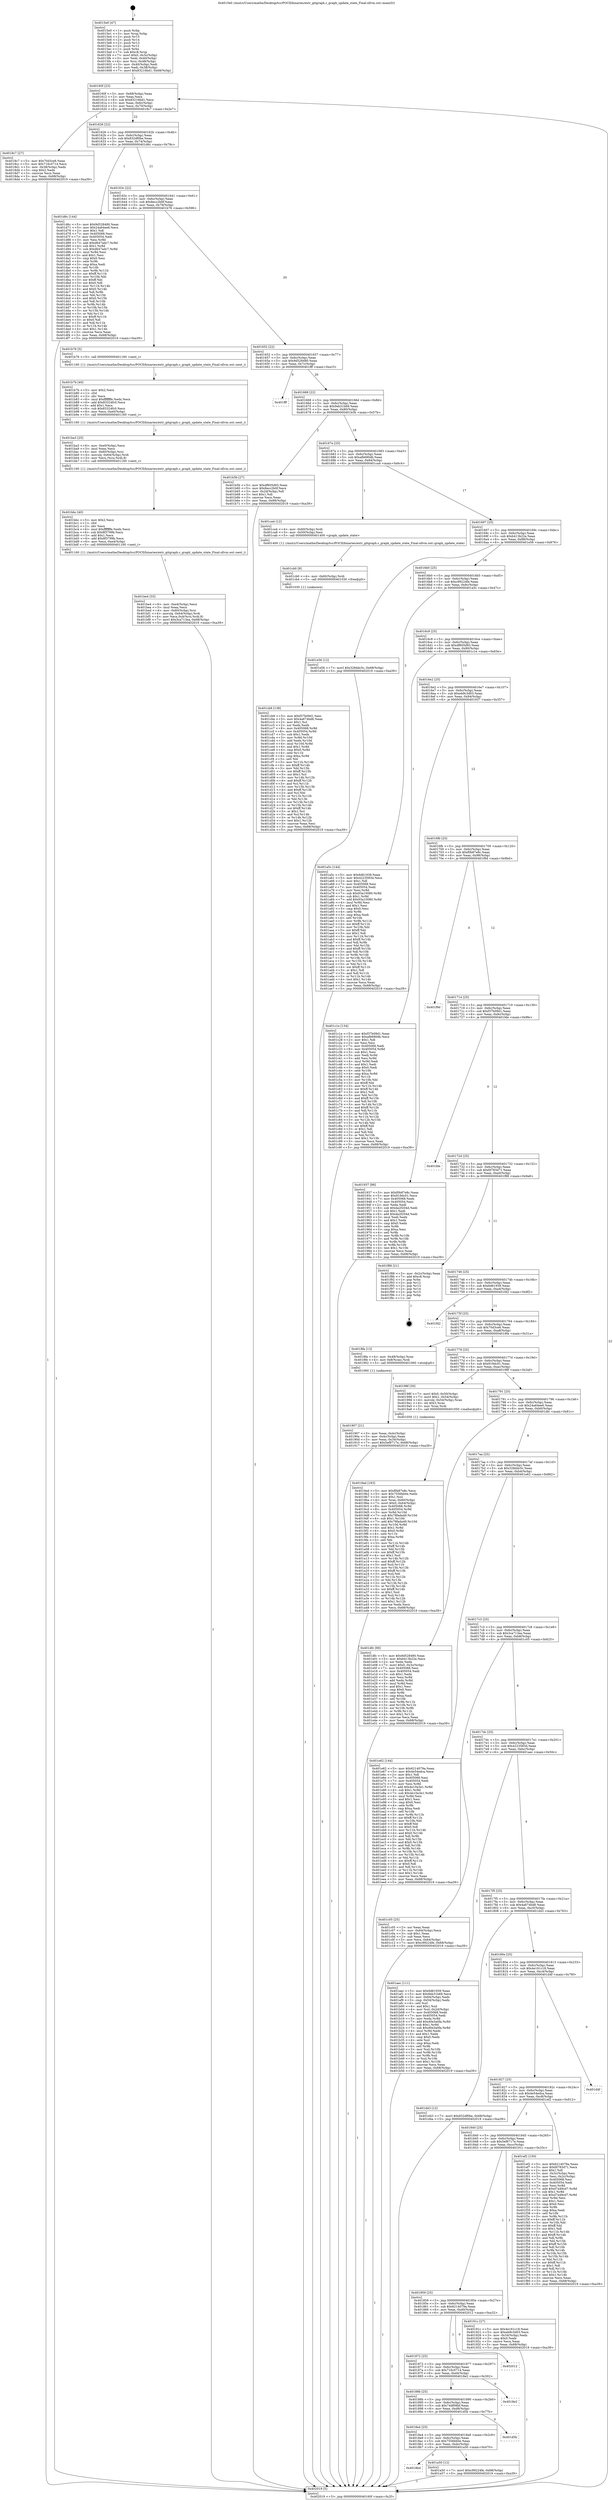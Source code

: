 digraph "0x4015e0" {
  label = "0x4015e0 (/mnt/c/Users/mathe/Desktop/tcc/POCII/binaries/extr_gitgraph.c_graph_update_state_Final-ollvm.out::main(0))"
  labelloc = "t"
  node[shape=record]

  Entry [label="",width=0.3,height=0.3,shape=circle,fillcolor=black,style=filled]
  "0x40160f" [label="{
     0x40160f [23]\l
     | [instrs]\l
     &nbsp;&nbsp;0x40160f \<+3\>: mov -0x68(%rbp),%eax\l
     &nbsp;&nbsp;0x401612 \<+2\>: mov %eax,%ecx\l
     &nbsp;&nbsp;0x401614 \<+6\>: sub $0x83216bd1,%ecx\l
     &nbsp;&nbsp;0x40161a \<+3\>: mov %eax,-0x6c(%rbp)\l
     &nbsp;&nbsp;0x40161d \<+3\>: mov %ecx,-0x70(%rbp)\l
     &nbsp;&nbsp;0x401620 \<+6\>: je 00000000004018c7 \<main+0x2e7\>\l
  }"]
  "0x4018c7" [label="{
     0x4018c7 [27]\l
     | [instrs]\l
     &nbsp;&nbsp;0x4018c7 \<+5\>: mov $0x70d3ce6,%eax\l
     &nbsp;&nbsp;0x4018cc \<+5\>: mov $0x716c0714,%ecx\l
     &nbsp;&nbsp;0x4018d1 \<+3\>: mov -0x38(%rbp),%edx\l
     &nbsp;&nbsp;0x4018d4 \<+3\>: cmp $0x2,%edx\l
     &nbsp;&nbsp;0x4018d7 \<+3\>: cmovne %ecx,%eax\l
     &nbsp;&nbsp;0x4018da \<+3\>: mov %eax,-0x68(%rbp)\l
     &nbsp;&nbsp;0x4018dd \<+5\>: jmp 0000000000402019 \<main+0xa39\>\l
  }"]
  "0x401626" [label="{
     0x401626 [22]\l
     | [instrs]\l
     &nbsp;&nbsp;0x401626 \<+5\>: jmp 000000000040162b \<main+0x4b\>\l
     &nbsp;&nbsp;0x40162b \<+3\>: mov -0x6c(%rbp),%eax\l
     &nbsp;&nbsp;0x40162e \<+5\>: sub $0x832df0be,%eax\l
     &nbsp;&nbsp;0x401633 \<+3\>: mov %eax,-0x74(%rbp)\l
     &nbsp;&nbsp;0x401636 \<+6\>: je 0000000000401d6c \<main+0x78c\>\l
  }"]
  "0x402019" [label="{
     0x402019 [5]\l
     | [instrs]\l
     &nbsp;&nbsp;0x402019 \<+5\>: jmp 000000000040160f \<main+0x2f\>\l
  }"]
  "0x4015e0" [label="{
     0x4015e0 [47]\l
     | [instrs]\l
     &nbsp;&nbsp;0x4015e0 \<+1\>: push %rbp\l
     &nbsp;&nbsp;0x4015e1 \<+3\>: mov %rsp,%rbp\l
     &nbsp;&nbsp;0x4015e4 \<+2\>: push %r15\l
     &nbsp;&nbsp;0x4015e6 \<+2\>: push %r14\l
     &nbsp;&nbsp;0x4015e8 \<+2\>: push %r13\l
     &nbsp;&nbsp;0x4015ea \<+2\>: push %r12\l
     &nbsp;&nbsp;0x4015ec \<+1\>: push %rbx\l
     &nbsp;&nbsp;0x4015ed \<+7\>: sub $0xc8,%rsp\l
     &nbsp;&nbsp;0x4015f4 \<+7\>: movl $0x0,-0x3c(%rbp)\l
     &nbsp;&nbsp;0x4015fb \<+3\>: mov %edi,-0x40(%rbp)\l
     &nbsp;&nbsp;0x4015fe \<+4\>: mov %rsi,-0x48(%rbp)\l
     &nbsp;&nbsp;0x401602 \<+3\>: mov -0x40(%rbp),%edi\l
     &nbsp;&nbsp;0x401605 \<+3\>: mov %edi,-0x38(%rbp)\l
     &nbsp;&nbsp;0x401608 \<+7\>: movl $0x83216bd1,-0x68(%rbp)\l
  }"]
  Exit [label="",width=0.3,height=0.3,shape=circle,fillcolor=black,style=filled,peripheries=2]
  "0x401d6c" [label="{
     0x401d6c [144]\l
     | [instrs]\l
     &nbsp;&nbsp;0x401d6c \<+5\>: mov $0x9d528480,%eax\l
     &nbsp;&nbsp;0x401d71 \<+5\>: mov $0x24a64ee6,%ecx\l
     &nbsp;&nbsp;0x401d76 \<+2\>: mov $0x1,%dl\l
     &nbsp;&nbsp;0x401d78 \<+7\>: mov 0x405068,%esi\l
     &nbsp;&nbsp;0x401d7f \<+7\>: mov 0x405054,%edi\l
     &nbsp;&nbsp;0x401d86 \<+3\>: mov %esi,%r8d\l
     &nbsp;&nbsp;0x401d89 \<+7\>: add $0xd647adc7,%r8d\l
     &nbsp;&nbsp;0x401d90 \<+4\>: sub $0x1,%r8d\l
     &nbsp;&nbsp;0x401d94 \<+7\>: sub $0xd647adc7,%r8d\l
     &nbsp;&nbsp;0x401d9b \<+4\>: imul %r8d,%esi\l
     &nbsp;&nbsp;0x401d9f \<+3\>: and $0x1,%esi\l
     &nbsp;&nbsp;0x401da2 \<+3\>: cmp $0x0,%esi\l
     &nbsp;&nbsp;0x401da5 \<+4\>: sete %r9b\l
     &nbsp;&nbsp;0x401da9 \<+3\>: cmp $0xa,%edi\l
     &nbsp;&nbsp;0x401dac \<+4\>: setl %r10b\l
     &nbsp;&nbsp;0x401db0 \<+3\>: mov %r9b,%r11b\l
     &nbsp;&nbsp;0x401db3 \<+4\>: xor $0xff,%r11b\l
     &nbsp;&nbsp;0x401db7 \<+3\>: mov %r10b,%bl\l
     &nbsp;&nbsp;0x401dba \<+3\>: xor $0xff,%bl\l
     &nbsp;&nbsp;0x401dbd \<+3\>: xor $0x0,%dl\l
     &nbsp;&nbsp;0x401dc0 \<+3\>: mov %r11b,%r14b\l
     &nbsp;&nbsp;0x401dc3 \<+4\>: and $0x0,%r14b\l
     &nbsp;&nbsp;0x401dc7 \<+3\>: and %dl,%r9b\l
     &nbsp;&nbsp;0x401dca \<+3\>: mov %bl,%r15b\l
     &nbsp;&nbsp;0x401dcd \<+4\>: and $0x0,%r15b\l
     &nbsp;&nbsp;0x401dd1 \<+3\>: and %dl,%r10b\l
     &nbsp;&nbsp;0x401dd4 \<+3\>: or %r9b,%r14b\l
     &nbsp;&nbsp;0x401dd7 \<+3\>: or %r10b,%r15b\l
     &nbsp;&nbsp;0x401dda \<+3\>: xor %r15b,%r14b\l
     &nbsp;&nbsp;0x401ddd \<+3\>: or %bl,%r11b\l
     &nbsp;&nbsp;0x401de0 \<+4\>: xor $0xff,%r11b\l
     &nbsp;&nbsp;0x401de4 \<+3\>: or $0x0,%dl\l
     &nbsp;&nbsp;0x401de7 \<+3\>: and %dl,%r11b\l
     &nbsp;&nbsp;0x401dea \<+3\>: or %r11b,%r14b\l
     &nbsp;&nbsp;0x401ded \<+4\>: test $0x1,%r14b\l
     &nbsp;&nbsp;0x401df1 \<+3\>: cmovne %ecx,%eax\l
     &nbsp;&nbsp;0x401df4 \<+3\>: mov %eax,-0x68(%rbp)\l
     &nbsp;&nbsp;0x401df7 \<+5\>: jmp 0000000000402019 \<main+0xa39\>\l
  }"]
  "0x40163c" [label="{
     0x40163c [22]\l
     | [instrs]\l
     &nbsp;&nbsp;0x40163c \<+5\>: jmp 0000000000401641 \<main+0x61\>\l
     &nbsp;&nbsp;0x401641 \<+3\>: mov -0x6c(%rbp),%eax\l
     &nbsp;&nbsp;0x401644 \<+5\>: sub $0x8ecc2b0f,%eax\l
     &nbsp;&nbsp;0x401649 \<+3\>: mov %eax,-0x78(%rbp)\l
     &nbsp;&nbsp;0x40164c \<+6\>: je 0000000000401b76 \<main+0x596\>\l
  }"]
  "0x401cb9" [label="{
     0x401cb9 [138]\l
     | [instrs]\l
     &nbsp;&nbsp;0x401cb9 \<+5\>: mov $0xf37b09d1,%esi\l
     &nbsp;&nbsp;0x401cbe \<+5\>: mov $0x4a674bd6,%eax\l
     &nbsp;&nbsp;0x401cc3 \<+2\>: mov $0x1,%cl\l
     &nbsp;&nbsp;0x401cc5 \<+2\>: xor %edx,%edx\l
     &nbsp;&nbsp;0x401cc7 \<+8\>: mov 0x405068,%r8d\l
     &nbsp;&nbsp;0x401ccf \<+8\>: mov 0x405054,%r9d\l
     &nbsp;&nbsp;0x401cd7 \<+3\>: sub $0x1,%edx\l
     &nbsp;&nbsp;0x401cda \<+3\>: mov %r8d,%r10d\l
     &nbsp;&nbsp;0x401cdd \<+3\>: add %edx,%r10d\l
     &nbsp;&nbsp;0x401ce0 \<+4\>: imul %r10d,%r8d\l
     &nbsp;&nbsp;0x401ce4 \<+4\>: and $0x1,%r8d\l
     &nbsp;&nbsp;0x401ce8 \<+4\>: cmp $0x0,%r8d\l
     &nbsp;&nbsp;0x401cec \<+4\>: sete %r11b\l
     &nbsp;&nbsp;0x401cf0 \<+4\>: cmp $0xa,%r9d\l
     &nbsp;&nbsp;0x401cf4 \<+3\>: setl %bl\l
     &nbsp;&nbsp;0x401cf7 \<+3\>: mov %r11b,%r14b\l
     &nbsp;&nbsp;0x401cfa \<+4\>: xor $0xff,%r14b\l
     &nbsp;&nbsp;0x401cfe \<+3\>: mov %bl,%r15b\l
     &nbsp;&nbsp;0x401d01 \<+4\>: xor $0xff,%r15b\l
     &nbsp;&nbsp;0x401d05 \<+3\>: xor $0x1,%cl\l
     &nbsp;&nbsp;0x401d08 \<+3\>: mov %r14b,%r12b\l
     &nbsp;&nbsp;0x401d0b \<+4\>: and $0xff,%r12b\l
     &nbsp;&nbsp;0x401d0f \<+3\>: and %cl,%r11b\l
     &nbsp;&nbsp;0x401d12 \<+3\>: mov %r15b,%r13b\l
     &nbsp;&nbsp;0x401d15 \<+4\>: and $0xff,%r13b\l
     &nbsp;&nbsp;0x401d19 \<+2\>: and %cl,%bl\l
     &nbsp;&nbsp;0x401d1b \<+3\>: or %r11b,%r12b\l
     &nbsp;&nbsp;0x401d1e \<+3\>: or %bl,%r13b\l
     &nbsp;&nbsp;0x401d21 \<+3\>: xor %r13b,%r12b\l
     &nbsp;&nbsp;0x401d24 \<+3\>: or %r15b,%r14b\l
     &nbsp;&nbsp;0x401d27 \<+4\>: xor $0xff,%r14b\l
     &nbsp;&nbsp;0x401d2b \<+3\>: or $0x1,%cl\l
     &nbsp;&nbsp;0x401d2e \<+3\>: and %cl,%r14b\l
     &nbsp;&nbsp;0x401d31 \<+3\>: or %r14b,%r12b\l
     &nbsp;&nbsp;0x401d34 \<+4\>: test $0x1,%r12b\l
     &nbsp;&nbsp;0x401d38 \<+3\>: cmovne %eax,%esi\l
     &nbsp;&nbsp;0x401d3b \<+3\>: mov %esi,-0x68(%rbp)\l
     &nbsp;&nbsp;0x401d3e \<+5\>: jmp 0000000000402019 \<main+0xa39\>\l
  }"]
  "0x401b76" [label="{
     0x401b76 [5]\l
     | [instrs]\l
     &nbsp;&nbsp;0x401b76 \<+5\>: call 0000000000401160 \<next_i\>\l
     | [calls]\l
     &nbsp;&nbsp;0x401160 \{1\} (/mnt/c/Users/mathe/Desktop/tcc/POCII/binaries/extr_gitgraph.c_graph_update_state_Final-ollvm.out::next_i)\l
  }"]
  "0x401652" [label="{
     0x401652 [22]\l
     | [instrs]\l
     &nbsp;&nbsp;0x401652 \<+5\>: jmp 0000000000401657 \<main+0x77\>\l
     &nbsp;&nbsp;0x401657 \<+3\>: mov -0x6c(%rbp),%eax\l
     &nbsp;&nbsp;0x40165a \<+5\>: sub $0x9d528480,%eax\l
     &nbsp;&nbsp;0x40165f \<+3\>: mov %eax,-0x7c(%rbp)\l
     &nbsp;&nbsp;0x401662 \<+6\>: je 0000000000401fff \<main+0xa1f\>\l
  }"]
  "0x401cb0" [label="{
     0x401cb0 [9]\l
     | [instrs]\l
     &nbsp;&nbsp;0x401cb0 \<+4\>: mov -0x60(%rbp),%rdi\l
     &nbsp;&nbsp;0x401cb4 \<+5\>: call 0000000000401030 \<free@plt\>\l
     | [calls]\l
     &nbsp;&nbsp;0x401030 \{1\} (unknown)\l
  }"]
  "0x401fff" [label="{
     0x401fff\l
  }", style=dashed]
  "0x401668" [label="{
     0x401668 [22]\l
     | [instrs]\l
     &nbsp;&nbsp;0x401668 \<+5\>: jmp 000000000040166d \<main+0x8d\>\l
     &nbsp;&nbsp;0x40166d \<+3\>: mov -0x6c(%rbp),%eax\l
     &nbsp;&nbsp;0x401670 \<+5\>: sub $0x9eb31b69,%eax\l
     &nbsp;&nbsp;0x401675 \<+3\>: mov %eax,-0x80(%rbp)\l
     &nbsp;&nbsp;0x401678 \<+6\>: je 0000000000401b5b \<main+0x57b\>\l
  }"]
  "0x401be4" [label="{
     0x401be4 [33]\l
     | [instrs]\l
     &nbsp;&nbsp;0x401be4 \<+6\>: mov -0xe4(%rbp),%ecx\l
     &nbsp;&nbsp;0x401bea \<+3\>: imul %eax,%ecx\l
     &nbsp;&nbsp;0x401bed \<+4\>: mov -0x60(%rbp),%rsi\l
     &nbsp;&nbsp;0x401bf1 \<+4\>: movslq -0x64(%rbp),%rdi\l
     &nbsp;&nbsp;0x401bf5 \<+4\>: mov %ecx,0x4(%rsi,%rdi,8)\l
     &nbsp;&nbsp;0x401bf9 \<+7\>: movl $0x3ca713ea,-0x68(%rbp)\l
     &nbsp;&nbsp;0x401c00 \<+5\>: jmp 0000000000402019 \<main+0xa39\>\l
  }"]
  "0x401b5b" [label="{
     0x401b5b [27]\l
     | [instrs]\l
     &nbsp;&nbsp;0x401b5b \<+5\>: mov $0xdf605d93,%eax\l
     &nbsp;&nbsp;0x401b60 \<+5\>: mov $0x8ecc2b0f,%ecx\l
     &nbsp;&nbsp;0x401b65 \<+3\>: mov -0x2d(%rbp),%dl\l
     &nbsp;&nbsp;0x401b68 \<+3\>: test $0x1,%dl\l
     &nbsp;&nbsp;0x401b6b \<+3\>: cmovne %ecx,%eax\l
     &nbsp;&nbsp;0x401b6e \<+3\>: mov %eax,-0x68(%rbp)\l
     &nbsp;&nbsp;0x401b71 \<+5\>: jmp 0000000000402019 \<main+0xa39\>\l
  }"]
  "0x40167e" [label="{
     0x40167e [25]\l
     | [instrs]\l
     &nbsp;&nbsp;0x40167e \<+5\>: jmp 0000000000401683 \<main+0xa3\>\l
     &nbsp;&nbsp;0x401683 \<+3\>: mov -0x6c(%rbp),%eax\l
     &nbsp;&nbsp;0x401686 \<+5\>: sub $0xafb690db,%eax\l
     &nbsp;&nbsp;0x40168b \<+6\>: mov %eax,-0x84(%rbp)\l
     &nbsp;&nbsp;0x401691 \<+6\>: je 0000000000401ca4 \<main+0x6c4\>\l
  }"]
  "0x401bbc" [label="{
     0x401bbc [40]\l
     | [instrs]\l
     &nbsp;&nbsp;0x401bbc \<+5\>: mov $0x2,%ecx\l
     &nbsp;&nbsp;0x401bc1 \<+1\>: cltd\l
     &nbsp;&nbsp;0x401bc2 \<+2\>: idiv %ecx\l
     &nbsp;&nbsp;0x401bc4 \<+6\>: imul $0xfffffffe,%edx,%ecx\l
     &nbsp;&nbsp;0x401bca \<+6\>: sub $0x8f3799b,%ecx\l
     &nbsp;&nbsp;0x401bd0 \<+3\>: add $0x1,%ecx\l
     &nbsp;&nbsp;0x401bd3 \<+6\>: add $0x8f3799b,%ecx\l
     &nbsp;&nbsp;0x401bd9 \<+6\>: mov %ecx,-0xe4(%rbp)\l
     &nbsp;&nbsp;0x401bdf \<+5\>: call 0000000000401160 \<next_i\>\l
     | [calls]\l
     &nbsp;&nbsp;0x401160 \{1\} (/mnt/c/Users/mathe/Desktop/tcc/POCII/binaries/extr_gitgraph.c_graph_update_state_Final-ollvm.out::next_i)\l
  }"]
  "0x401ca4" [label="{
     0x401ca4 [12]\l
     | [instrs]\l
     &nbsp;&nbsp;0x401ca4 \<+4\>: mov -0x60(%rbp),%rdi\l
     &nbsp;&nbsp;0x401ca8 \<+3\>: mov -0x50(%rbp),%esi\l
     &nbsp;&nbsp;0x401cab \<+5\>: call 0000000000401400 \<graph_update_state\>\l
     | [calls]\l
     &nbsp;&nbsp;0x401400 \{1\} (/mnt/c/Users/mathe/Desktop/tcc/POCII/binaries/extr_gitgraph.c_graph_update_state_Final-ollvm.out::graph_update_state)\l
  }"]
  "0x401697" [label="{
     0x401697 [25]\l
     | [instrs]\l
     &nbsp;&nbsp;0x401697 \<+5\>: jmp 000000000040169c \<main+0xbc\>\l
     &nbsp;&nbsp;0x40169c \<+3\>: mov -0x6c(%rbp),%eax\l
     &nbsp;&nbsp;0x40169f \<+5\>: sub $0xb413b22e,%eax\l
     &nbsp;&nbsp;0x4016a4 \<+6\>: mov %eax,-0x88(%rbp)\l
     &nbsp;&nbsp;0x4016aa \<+6\>: je 0000000000401e56 \<main+0x876\>\l
  }"]
  "0x401ba3" [label="{
     0x401ba3 [25]\l
     | [instrs]\l
     &nbsp;&nbsp;0x401ba3 \<+6\>: mov -0xe0(%rbp),%ecx\l
     &nbsp;&nbsp;0x401ba9 \<+3\>: imul %eax,%ecx\l
     &nbsp;&nbsp;0x401bac \<+4\>: mov -0x60(%rbp),%rsi\l
     &nbsp;&nbsp;0x401bb0 \<+4\>: movslq -0x64(%rbp),%rdi\l
     &nbsp;&nbsp;0x401bb4 \<+3\>: mov %ecx,(%rsi,%rdi,8)\l
     &nbsp;&nbsp;0x401bb7 \<+5\>: call 0000000000401160 \<next_i\>\l
     | [calls]\l
     &nbsp;&nbsp;0x401160 \{1\} (/mnt/c/Users/mathe/Desktop/tcc/POCII/binaries/extr_gitgraph.c_graph_update_state_Final-ollvm.out::next_i)\l
  }"]
  "0x401e56" [label="{
     0x401e56 [12]\l
     | [instrs]\l
     &nbsp;&nbsp;0x401e56 \<+7\>: movl $0x328ddc5c,-0x68(%rbp)\l
     &nbsp;&nbsp;0x401e5d \<+5\>: jmp 0000000000402019 \<main+0xa39\>\l
  }"]
  "0x4016b0" [label="{
     0x4016b0 [25]\l
     | [instrs]\l
     &nbsp;&nbsp;0x4016b0 \<+5\>: jmp 00000000004016b5 \<main+0xd5\>\l
     &nbsp;&nbsp;0x4016b5 \<+3\>: mov -0x6c(%rbp),%eax\l
     &nbsp;&nbsp;0x4016b8 \<+5\>: sub $0xc99224fe,%eax\l
     &nbsp;&nbsp;0x4016bd \<+6\>: mov %eax,-0x8c(%rbp)\l
     &nbsp;&nbsp;0x4016c3 \<+6\>: je 0000000000401a5c \<main+0x47c\>\l
  }"]
  "0x401b7b" [label="{
     0x401b7b [40]\l
     | [instrs]\l
     &nbsp;&nbsp;0x401b7b \<+5\>: mov $0x2,%ecx\l
     &nbsp;&nbsp;0x401b80 \<+1\>: cltd\l
     &nbsp;&nbsp;0x401b81 \<+2\>: idiv %ecx\l
     &nbsp;&nbsp;0x401b83 \<+6\>: imul $0xfffffffe,%edx,%ecx\l
     &nbsp;&nbsp;0x401b89 \<+6\>: add $0x83324fc0,%ecx\l
     &nbsp;&nbsp;0x401b8f \<+3\>: add $0x1,%ecx\l
     &nbsp;&nbsp;0x401b92 \<+6\>: sub $0x83324fc0,%ecx\l
     &nbsp;&nbsp;0x401b98 \<+6\>: mov %ecx,-0xe0(%rbp)\l
     &nbsp;&nbsp;0x401b9e \<+5\>: call 0000000000401160 \<next_i\>\l
     | [calls]\l
     &nbsp;&nbsp;0x401160 \{1\} (/mnt/c/Users/mathe/Desktop/tcc/POCII/binaries/extr_gitgraph.c_graph_update_state_Final-ollvm.out::next_i)\l
  }"]
  "0x401a5c" [label="{
     0x401a5c [144]\l
     | [instrs]\l
     &nbsp;&nbsp;0x401a5c \<+5\>: mov $0x6d61939,%eax\l
     &nbsp;&nbsp;0x401a61 \<+5\>: mov $0x4223583d,%ecx\l
     &nbsp;&nbsp;0x401a66 \<+2\>: mov $0x1,%dl\l
     &nbsp;&nbsp;0x401a68 \<+7\>: mov 0x405068,%esi\l
     &nbsp;&nbsp;0x401a6f \<+7\>: mov 0x405054,%edi\l
     &nbsp;&nbsp;0x401a76 \<+3\>: mov %esi,%r8d\l
     &nbsp;&nbsp;0x401a79 \<+7\>: sub $0x93a10080,%r8d\l
     &nbsp;&nbsp;0x401a80 \<+4\>: sub $0x1,%r8d\l
     &nbsp;&nbsp;0x401a84 \<+7\>: add $0x93a10080,%r8d\l
     &nbsp;&nbsp;0x401a8b \<+4\>: imul %r8d,%esi\l
     &nbsp;&nbsp;0x401a8f \<+3\>: and $0x1,%esi\l
     &nbsp;&nbsp;0x401a92 \<+3\>: cmp $0x0,%esi\l
     &nbsp;&nbsp;0x401a95 \<+4\>: sete %r9b\l
     &nbsp;&nbsp;0x401a99 \<+3\>: cmp $0xa,%edi\l
     &nbsp;&nbsp;0x401a9c \<+4\>: setl %r10b\l
     &nbsp;&nbsp;0x401aa0 \<+3\>: mov %r9b,%r11b\l
     &nbsp;&nbsp;0x401aa3 \<+4\>: xor $0xff,%r11b\l
     &nbsp;&nbsp;0x401aa7 \<+3\>: mov %r10b,%bl\l
     &nbsp;&nbsp;0x401aaa \<+3\>: xor $0xff,%bl\l
     &nbsp;&nbsp;0x401aad \<+3\>: xor $0x1,%dl\l
     &nbsp;&nbsp;0x401ab0 \<+3\>: mov %r11b,%r14b\l
     &nbsp;&nbsp;0x401ab3 \<+4\>: and $0xff,%r14b\l
     &nbsp;&nbsp;0x401ab7 \<+3\>: and %dl,%r9b\l
     &nbsp;&nbsp;0x401aba \<+3\>: mov %bl,%r15b\l
     &nbsp;&nbsp;0x401abd \<+4\>: and $0xff,%r15b\l
     &nbsp;&nbsp;0x401ac1 \<+3\>: and %dl,%r10b\l
     &nbsp;&nbsp;0x401ac4 \<+3\>: or %r9b,%r14b\l
     &nbsp;&nbsp;0x401ac7 \<+3\>: or %r10b,%r15b\l
     &nbsp;&nbsp;0x401aca \<+3\>: xor %r15b,%r14b\l
     &nbsp;&nbsp;0x401acd \<+3\>: or %bl,%r11b\l
     &nbsp;&nbsp;0x401ad0 \<+4\>: xor $0xff,%r11b\l
     &nbsp;&nbsp;0x401ad4 \<+3\>: or $0x1,%dl\l
     &nbsp;&nbsp;0x401ad7 \<+3\>: and %dl,%r11b\l
     &nbsp;&nbsp;0x401ada \<+3\>: or %r11b,%r14b\l
     &nbsp;&nbsp;0x401add \<+4\>: test $0x1,%r14b\l
     &nbsp;&nbsp;0x401ae1 \<+3\>: cmovne %ecx,%eax\l
     &nbsp;&nbsp;0x401ae4 \<+3\>: mov %eax,-0x68(%rbp)\l
     &nbsp;&nbsp;0x401ae7 \<+5\>: jmp 0000000000402019 \<main+0xa39\>\l
  }"]
  "0x4016c9" [label="{
     0x4016c9 [25]\l
     | [instrs]\l
     &nbsp;&nbsp;0x4016c9 \<+5\>: jmp 00000000004016ce \<main+0xee\>\l
     &nbsp;&nbsp;0x4016ce \<+3\>: mov -0x6c(%rbp),%eax\l
     &nbsp;&nbsp;0x4016d1 \<+5\>: sub $0xdf605d93,%eax\l
     &nbsp;&nbsp;0x4016d6 \<+6\>: mov %eax,-0x90(%rbp)\l
     &nbsp;&nbsp;0x4016dc \<+6\>: je 0000000000401c1e \<main+0x63e\>\l
  }"]
  "0x4018bd" [label="{
     0x4018bd\l
  }", style=dashed]
  "0x401c1e" [label="{
     0x401c1e [134]\l
     | [instrs]\l
     &nbsp;&nbsp;0x401c1e \<+5\>: mov $0xf37b09d1,%eax\l
     &nbsp;&nbsp;0x401c23 \<+5\>: mov $0xafb690db,%ecx\l
     &nbsp;&nbsp;0x401c28 \<+2\>: mov $0x1,%dl\l
     &nbsp;&nbsp;0x401c2a \<+2\>: xor %esi,%esi\l
     &nbsp;&nbsp;0x401c2c \<+7\>: mov 0x405068,%edi\l
     &nbsp;&nbsp;0x401c33 \<+8\>: mov 0x405054,%r8d\l
     &nbsp;&nbsp;0x401c3b \<+3\>: sub $0x1,%esi\l
     &nbsp;&nbsp;0x401c3e \<+3\>: mov %edi,%r9d\l
     &nbsp;&nbsp;0x401c41 \<+3\>: add %esi,%r9d\l
     &nbsp;&nbsp;0x401c44 \<+4\>: imul %r9d,%edi\l
     &nbsp;&nbsp;0x401c48 \<+3\>: and $0x1,%edi\l
     &nbsp;&nbsp;0x401c4b \<+3\>: cmp $0x0,%edi\l
     &nbsp;&nbsp;0x401c4e \<+4\>: sete %r10b\l
     &nbsp;&nbsp;0x401c52 \<+4\>: cmp $0xa,%r8d\l
     &nbsp;&nbsp;0x401c56 \<+4\>: setl %r11b\l
     &nbsp;&nbsp;0x401c5a \<+3\>: mov %r10b,%bl\l
     &nbsp;&nbsp;0x401c5d \<+3\>: xor $0xff,%bl\l
     &nbsp;&nbsp;0x401c60 \<+3\>: mov %r11b,%r14b\l
     &nbsp;&nbsp;0x401c63 \<+4\>: xor $0xff,%r14b\l
     &nbsp;&nbsp;0x401c67 \<+3\>: xor $0x1,%dl\l
     &nbsp;&nbsp;0x401c6a \<+3\>: mov %bl,%r15b\l
     &nbsp;&nbsp;0x401c6d \<+4\>: and $0xff,%r15b\l
     &nbsp;&nbsp;0x401c71 \<+3\>: and %dl,%r10b\l
     &nbsp;&nbsp;0x401c74 \<+3\>: mov %r14b,%r12b\l
     &nbsp;&nbsp;0x401c77 \<+4\>: and $0xff,%r12b\l
     &nbsp;&nbsp;0x401c7b \<+3\>: and %dl,%r11b\l
     &nbsp;&nbsp;0x401c7e \<+3\>: or %r10b,%r15b\l
     &nbsp;&nbsp;0x401c81 \<+3\>: or %r11b,%r12b\l
     &nbsp;&nbsp;0x401c84 \<+3\>: xor %r12b,%r15b\l
     &nbsp;&nbsp;0x401c87 \<+3\>: or %r14b,%bl\l
     &nbsp;&nbsp;0x401c8a \<+3\>: xor $0xff,%bl\l
     &nbsp;&nbsp;0x401c8d \<+3\>: or $0x1,%dl\l
     &nbsp;&nbsp;0x401c90 \<+2\>: and %dl,%bl\l
     &nbsp;&nbsp;0x401c92 \<+3\>: or %bl,%r15b\l
     &nbsp;&nbsp;0x401c95 \<+4\>: test $0x1,%r15b\l
     &nbsp;&nbsp;0x401c99 \<+3\>: cmovne %ecx,%eax\l
     &nbsp;&nbsp;0x401c9c \<+3\>: mov %eax,-0x68(%rbp)\l
     &nbsp;&nbsp;0x401c9f \<+5\>: jmp 0000000000402019 \<main+0xa39\>\l
  }"]
  "0x4016e2" [label="{
     0x4016e2 [25]\l
     | [instrs]\l
     &nbsp;&nbsp;0x4016e2 \<+5\>: jmp 00000000004016e7 \<main+0x107\>\l
     &nbsp;&nbsp;0x4016e7 \<+3\>: mov -0x6c(%rbp),%eax\l
     &nbsp;&nbsp;0x4016ea \<+5\>: sub $0xeb9c3d03,%eax\l
     &nbsp;&nbsp;0x4016ef \<+6\>: mov %eax,-0x94(%rbp)\l
     &nbsp;&nbsp;0x4016f5 \<+6\>: je 0000000000401937 \<main+0x357\>\l
  }"]
  "0x401a50" [label="{
     0x401a50 [12]\l
     | [instrs]\l
     &nbsp;&nbsp;0x401a50 \<+7\>: movl $0xc99224fe,-0x68(%rbp)\l
     &nbsp;&nbsp;0x401a57 \<+5\>: jmp 0000000000402019 \<main+0xa39\>\l
  }"]
  "0x401937" [label="{
     0x401937 [88]\l
     | [instrs]\l
     &nbsp;&nbsp;0x401937 \<+5\>: mov $0xf0b87e8c,%eax\l
     &nbsp;&nbsp;0x40193c \<+5\>: mov $0x919dc01,%ecx\l
     &nbsp;&nbsp;0x401941 \<+7\>: mov 0x405068,%edx\l
     &nbsp;&nbsp;0x401948 \<+7\>: mov 0x405054,%esi\l
     &nbsp;&nbsp;0x40194f \<+2\>: mov %edx,%edi\l
     &nbsp;&nbsp;0x401951 \<+6\>: sub $0xda2f204d,%edi\l
     &nbsp;&nbsp;0x401957 \<+3\>: sub $0x1,%edi\l
     &nbsp;&nbsp;0x40195a \<+6\>: add $0xda2f204d,%edi\l
     &nbsp;&nbsp;0x401960 \<+3\>: imul %edi,%edx\l
     &nbsp;&nbsp;0x401963 \<+3\>: and $0x1,%edx\l
     &nbsp;&nbsp;0x401966 \<+3\>: cmp $0x0,%edx\l
     &nbsp;&nbsp;0x401969 \<+4\>: sete %r8b\l
     &nbsp;&nbsp;0x40196d \<+3\>: cmp $0xa,%esi\l
     &nbsp;&nbsp;0x401970 \<+4\>: setl %r9b\l
     &nbsp;&nbsp;0x401974 \<+3\>: mov %r8b,%r10b\l
     &nbsp;&nbsp;0x401977 \<+3\>: and %r9b,%r10b\l
     &nbsp;&nbsp;0x40197a \<+3\>: xor %r9b,%r8b\l
     &nbsp;&nbsp;0x40197d \<+3\>: or %r8b,%r10b\l
     &nbsp;&nbsp;0x401980 \<+4\>: test $0x1,%r10b\l
     &nbsp;&nbsp;0x401984 \<+3\>: cmovne %ecx,%eax\l
     &nbsp;&nbsp;0x401987 \<+3\>: mov %eax,-0x68(%rbp)\l
     &nbsp;&nbsp;0x40198a \<+5\>: jmp 0000000000402019 \<main+0xa39\>\l
  }"]
  "0x4016fb" [label="{
     0x4016fb [25]\l
     | [instrs]\l
     &nbsp;&nbsp;0x4016fb \<+5\>: jmp 0000000000401700 \<main+0x120\>\l
     &nbsp;&nbsp;0x401700 \<+3\>: mov -0x6c(%rbp),%eax\l
     &nbsp;&nbsp;0x401703 \<+5\>: sub $0xf0b87e8c,%eax\l
     &nbsp;&nbsp;0x401708 \<+6\>: mov %eax,-0x98(%rbp)\l
     &nbsp;&nbsp;0x40170e \<+6\>: je 0000000000401f9d \<main+0x9bd\>\l
  }"]
  "0x4018a4" [label="{
     0x4018a4 [25]\l
     | [instrs]\l
     &nbsp;&nbsp;0x4018a4 \<+5\>: jmp 00000000004018a9 \<main+0x2c9\>\l
     &nbsp;&nbsp;0x4018a9 \<+3\>: mov -0x6c(%rbp),%eax\l
     &nbsp;&nbsp;0x4018ac \<+5\>: sub $0x7556bb0e,%eax\l
     &nbsp;&nbsp;0x4018b1 \<+6\>: mov %eax,-0xdc(%rbp)\l
     &nbsp;&nbsp;0x4018b7 \<+6\>: je 0000000000401a50 \<main+0x470\>\l
  }"]
  "0x401f9d" [label="{
     0x401f9d\l
  }", style=dashed]
  "0x401714" [label="{
     0x401714 [25]\l
     | [instrs]\l
     &nbsp;&nbsp;0x401714 \<+5\>: jmp 0000000000401719 \<main+0x139\>\l
     &nbsp;&nbsp;0x401719 \<+3\>: mov -0x6c(%rbp),%eax\l
     &nbsp;&nbsp;0x40171c \<+5\>: sub $0xf37b09d1,%eax\l
     &nbsp;&nbsp;0x401721 \<+6\>: mov %eax,-0x9c(%rbp)\l
     &nbsp;&nbsp;0x401727 \<+6\>: je 0000000000401fde \<main+0x9fe\>\l
  }"]
  "0x401d5b" [label="{
     0x401d5b\l
  }", style=dashed]
  "0x401fde" [label="{
     0x401fde\l
  }", style=dashed]
  "0x40172d" [label="{
     0x40172d [25]\l
     | [instrs]\l
     &nbsp;&nbsp;0x40172d \<+5\>: jmp 0000000000401732 \<main+0x152\>\l
     &nbsp;&nbsp;0x401732 \<+3\>: mov -0x6c(%rbp),%eax\l
     &nbsp;&nbsp;0x401735 \<+5\>: sub $0xfd783d71,%eax\l
     &nbsp;&nbsp;0x40173a \<+6\>: mov %eax,-0xa0(%rbp)\l
     &nbsp;&nbsp;0x401740 \<+6\>: je 0000000000401f88 \<main+0x9a8\>\l
  }"]
  "0x40188b" [label="{
     0x40188b [25]\l
     | [instrs]\l
     &nbsp;&nbsp;0x40188b \<+5\>: jmp 0000000000401890 \<main+0x2b0\>\l
     &nbsp;&nbsp;0x401890 \<+3\>: mov -0x6c(%rbp),%eax\l
     &nbsp;&nbsp;0x401893 \<+5\>: sub $0x74df08bf,%eax\l
     &nbsp;&nbsp;0x401898 \<+6\>: mov %eax,-0xd8(%rbp)\l
     &nbsp;&nbsp;0x40189e \<+6\>: je 0000000000401d5b \<main+0x77b\>\l
  }"]
  "0x401f88" [label="{
     0x401f88 [21]\l
     | [instrs]\l
     &nbsp;&nbsp;0x401f88 \<+3\>: mov -0x2c(%rbp),%eax\l
     &nbsp;&nbsp;0x401f8b \<+7\>: add $0xc8,%rsp\l
     &nbsp;&nbsp;0x401f92 \<+1\>: pop %rbx\l
     &nbsp;&nbsp;0x401f93 \<+2\>: pop %r12\l
     &nbsp;&nbsp;0x401f95 \<+2\>: pop %r13\l
     &nbsp;&nbsp;0x401f97 \<+2\>: pop %r14\l
     &nbsp;&nbsp;0x401f99 \<+2\>: pop %r15\l
     &nbsp;&nbsp;0x401f9b \<+1\>: pop %rbp\l
     &nbsp;&nbsp;0x401f9c \<+1\>: ret\l
  }"]
  "0x401746" [label="{
     0x401746 [25]\l
     | [instrs]\l
     &nbsp;&nbsp;0x401746 \<+5\>: jmp 000000000040174b \<main+0x16b\>\l
     &nbsp;&nbsp;0x40174b \<+3\>: mov -0x6c(%rbp),%eax\l
     &nbsp;&nbsp;0x40174e \<+5\>: sub $0x6d61939,%eax\l
     &nbsp;&nbsp;0x401753 \<+6\>: mov %eax,-0xa4(%rbp)\l
     &nbsp;&nbsp;0x401759 \<+6\>: je 0000000000401fd2 \<main+0x9f2\>\l
  }"]
  "0x4018e2" [label="{
     0x4018e2\l
  }", style=dashed]
  "0x401fd2" [label="{
     0x401fd2\l
  }", style=dashed]
  "0x40175f" [label="{
     0x40175f [25]\l
     | [instrs]\l
     &nbsp;&nbsp;0x40175f \<+5\>: jmp 0000000000401764 \<main+0x184\>\l
     &nbsp;&nbsp;0x401764 \<+3\>: mov -0x6c(%rbp),%eax\l
     &nbsp;&nbsp;0x401767 \<+5\>: sub $0x70d3ce6,%eax\l
     &nbsp;&nbsp;0x40176c \<+6\>: mov %eax,-0xa8(%rbp)\l
     &nbsp;&nbsp;0x401772 \<+6\>: je 00000000004018fa \<main+0x31a\>\l
  }"]
  "0x401872" [label="{
     0x401872 [25]\l
     | [instrs]\l
     &nbsp;&nbsp;0x401872 \<+5\>: jmp 0000000000401877 \<main+0x297\>\l
     &nbsp;&nbsp;0x401877 \<+3\>: mov -0x6c(%rbp),%eax\l
     &nbsp;&nbsp;0x40187a \<+5\>: sub $0x716c0714,%eax\l
     &nbsp;&nbsp;0x40187f \<+6\>: mov %eax,-0xd4(%rbp)\l
     &nbsp;&nbsp;0x401885 \<+6\>: je 00000000004018e2 \<main+0x302\>\l
  }"]
  "0x4018fa" [label="{
     0x4018fa [13]\l
     | [instrs]\l
     &nbsp;&nbsp;0x4018fa \<+4\>: mov -0x48(%rbp),%rax\l
     &nbsp;&nbsp;0x4018fe \<+4\>: mov 0x8(%rax),%rdi\l
     &nbsp;&nbsp;0x401902 \<+5\>: call 0000000000401060 \<atoi@plt\>\l
     | [calls]\l
     &nbsp;&nbsp;0x401060 \{1\} (unknown)\l
  }"]
  "0x401778" [label="{
     0x401778 [25]\l
     | [instrs]\l
     &nbsp;&nbsp;0x401778 \<+5\>: jmp 000000000040177d \<main+0x19d\>\l
     &nbsp;&nbsp;0x40177d \<+3\>: mov -0x6c(%rbp),%eax\l
     &nbsp;&nbsp;0x401780 \<+5\>: sub $0x919dc01,%eax\l
     &nbsp;&nbsp;0x401785 \<+6\>: mov %eax,-0xac(%rbp)\l
     &nbsp;&nbsp;0x40178b \<+6\>: je 000000000040198f \<main+0x3af\>\l
  }"]
  "0x401907" [label="{
     0x401907 [21]\l
     | [instrs]\l
     &nbsp;&nbsp;0x401907 \<+3\>: mov %eax,-0x4c(%rbp)\l
     &nbsp;&nbsp;0x40190a \<+3\>: mov -0x4c(%rbp),%eax\l
     &nbsp;&nbsp;0x40190d \<+3\>: mov %eax,-0x34(%rbp)\l
     &nbsp;&nbsp;0x401910 \<+7\>: movl $0x5ef9717e,-0x68(%rbp)\l
     &nbsp;&nbsp;0x401917 \<+5\>: jmp 0000000000402019 \<main+0xa39\>\l
  }"]
  "0x402012" [label="{
     0x402012\l
  }", style=dashed]
  "0x40198f" [label="{
     0x40198f [30]\l
     | [instrs]\l
     &nbsp;&nbsp;0x40198f \<+7\>: movl $0x0,-0x50(%rbp)\l
     &nbsp;&nbsp;0x401996 \<+7\>: movl $0x1,-0x54(%rbp)\l
     &nbsp;&nbsp;0x40199d \<+4\>: movslq -0x54(%rbp),%rax\l
     &nbsp;&nbsp;0x4019a1 \<+4\>: shl $0x3,%rax\l
     &nbsp;&nbsp;0x4019a5 \<+3\>: mov %rax,%rdi\l
     &nbsp;&nbsp;0x4019a8 \<+5\>: call 0000000000401050 \<malloc@plt\>\l
     | [calls]\l
     &nbsp;&nbsp;0x401050 \{1\} (unknown)\l
  }"]
  "0x401791" [label="{
     0x401791 [25]\l
     | [instrs]\l
     &nbsp;&nbsp;0x401791 \<+5\>: jmp 0000000000401796 \<main+0x1b6\>\l
     &nbsp;&nbsp;0x401796 \<+3\>: mov -0x6c(%rbp),%eax\l
     &nbsp;&nbsp;0x401799 \<+5\>: sub $0x24a64ee6,%eax\l
     &nbsp;&nbsp;0x40179e \<+6\>: mov %eax,-0xb0(%rbp)\l
     &nbsp;&nbsp;0x4017a4 \<+6\>: je 0000000000401dfc \<main+0x81c\>\l
  }"]
  "0x4019ad" [label="{
     0x4019ad [163]\l
     | [instrs]\l
     &nbsp;&nbsp;0x4019ad \<+5\>: mov $0xf0b87e8c,%ecx\l
     &nbsp;&nbsp;0x4019b2 \<+5\>: mov $0x7556bb0e,%edx\l
     &nbsp;&nbsp;0x4019b7 \<+3\>: mov $0x1,%sil\l
     &nbsp;&nbsp;0x4019ba \<+4\>: mov %rax,-0x60(%rbp)\l
     &nbsp;&nbsp;0x4019be \<+7\>: movl $0x0,-0x64(%rbp)\l
     &nbsp;&nbsp;0x4019c5 \<+8\>: mov 0x405068,%r8d\l
     &nbsp;&nbsp;0x4019cd \<+8\>: mov 0x405054,%r9d\l
     &nbsp;&nbsp;0x4019d5 \<+3\>: mov %r8d,%r10d\l
     &nbsp;&nbsp;0x4019d8 \<+7\>: sub $0x78fada49,%r10d\l
     &nbsp;&nbsp;0x4019df \<+4\>: sub $0x1,%r10d\l
     &nbsp;&nbsp;0x4019e3 \<+7\>: add $0x78fada49,%r10d\l
     &nbsp;&nbsp;0x4019ea \<+4\>: imul %r10d,%r8d\l
     &nbsp;&nbsp;0x4019ee \<+4\>: and $0x1,%r8d\l
     &nbsp;&nbsp;0x4019f2 \<+4\>: cmp $0x0,%r8d\l
     &nbsp;&nbsp;0x4019f6 \<+4\>: sete %r11b\l
     &nbsp;&nbsp;0x4019fa \<+4\>: cmp $0xa,%r9d\l
     &nbsp;&nbsp;0x4019fe \<+3\>: setl %bl\l
     &nbsp;&nbsp;0x401a01 \<+3\>: mov %r11b,%r14b\l
     &nbsp;&nbsp;0x401a04 \<+4\>: xor $0xff,%r14b\l
     &nbsp;&nbsp;0x401a08 \<+3\>: mov %bl,%r15b\l
     &nbsp;&nbsp;0x401a0b \<+4\>: xor $0xff,%r15b\l
     &nbsp;&nbsp;0x401a0f \<+4\>: xor $0x1,%sil\l
     &nbsp;&nbsp;0x401a13 \<+3\>: mov %r14b,%r12b\l
     &nbsp;&nbsp;0x401a16 \<+4\>: and $0xff,%r12b\l
     &nbsp;&nbsp;0x401a1a \<+3\>: and %sil,%r11b\l
     &nbsp;&nbsp;0x401a1d \<+3\>: mov %r15b,%r13b\l
     &nbsp;&nbsp;0x401a20 \<+4\>: and $0xff,%r13b\l
     &nbsp;&nbsp;0x401a24 \<+3\>: and %sil,%bl\l
     &nbsp;&nbsp;0x401a27 \<+3\>: or %r11b,%r12b\l
     &nbsp;&nbsp;0x401a2a \<+3\>: or %bl,%r13b\l
     &nbsp;&nbsp;0x401a2d \<+3\>: xor %r13b,%r12b\l
     &nbsp;&nbsp;0x401a30 \<+3\>: or %r15b,%r14b\l
     &nbsp;&nbsp;0x401a33 \<+4\>: xor $0xff,%r14b\l
     &nbsp;&nbsp;0x401a37 \<+4\>: or $0x1,%sil\l
     &nbsp;&nbsp;0x401a3b \<+3\>: and %sil,%r14b\l
     &nbsp;&nbsp;0x401a3e \<+3\>: or %r14b,%r12b\l
     &nbsp;&nbsp;0x401a41 \<+4\>: test $0x1,%r12b\l
     &nbsp;&nbsp;0x401a45 \<+3\>: cmovne %edx,%ecx\l
     &nbsp;&nbsp;0x401a48 \<+3\>: mov %ecx,-0x68(%rbp)\l
     &nbsp;&nbsp;0x401a4b \<+5\>: jmp 0000000000402019 \<main+0xa39\>\l
  }"]
  "0x401dfc" [label="{
     0x401dfc [90]\l
     | [instrs]\l
     &nbsp;&nbsp;0x401dfc \<+5\>: mov $0x9d528480,%eax\l
     &nbsp;&nbsp;0x401e01 \<+5\>: mov $0xb413b22e,%ecx\l
     &nbsp;&nbsp;0x401e06 \<+2\>: xor %edx,%edx\l
     &nbsp;&nbsp;0x401e08 \<+7\>: movl $0x0,-0x3c(%rbp)\l
     &nbsp;&nbsp;0x401e0f \<+7\>: mov 0x405068,%esi\l
     &nbsp;&nbsp;0x401e16 \<+7\>: mov 0x405054,%edi\l
     &nbsp;&nbsp;0x401e1d \<+3\>: sub $0x1,%edx\l
     &nbsp;&nbsp;0x401e20 \<+3\>: mov %esi,%r8d\l
     &nbsp;&nbsp;0x401e23 \<+3\>: add %edx,%r8d\l
     &nbsp;&nbsp;0x401e26 \<+4\>: imul %r8d,%esi\l
     &nbsp;&nbsp;0x401e2a \<+3\>: and $0x1,%esi\l
     &nbsp;&nbsp;0x401e2d \<+3\>: cmp $0x0,%esi\l
     &nbsp;&nbsp;0x401e30 \<+4\>: sete %r9b\l
     &nbsp;&nbsp;0x401e34 \<+3\>: cmp $0xa,%edi\l
     &nbsp;&nbsp;0x401e37 \<+4\>: setl %r10b\l
     &nbsp;&nbsp;0x401e3b \<+3\>: mov %r9b,%r11b\l
     &nbsp;&nbsp;0x401e3e \<+3\>: and %r10b,%r11b\l
     &nbsp;&nbsp;0x401e41 \<+3\>: xor %r10b,%r9b\l
     &nbsp;&nbsp;0x401e44 \<+3\>: or %r9b,%r11b\l
     &nbsp;&nbsp;0x401e47 \<+4\>: test $0x1,%r11b\l
     &nbsp;&nbsp;0x401e4b \<+3\>: cmovne %ecx,%eax\l
     &nbsp;&nbsp;0x401e4e \<+3\>: mov %eax,-0x68(%rbp)\l
     &nbsp;&nbsp;0x401e51 \<+5\>: jmp 0000000000402019 \<main+0xa39\>\l
  }"]
  "0x4017aa" [label="{
     0x4017aa [25]\l
     | [instrs]\l
     &nbsp;&nbsp;0x4017aa \<+5\>: jmp 00000000004017af \<main+0x1cf\>\l
     &nbsp;&nbsp;0x4017af \<+3\>: mov -0x6c(%rbp),%eax\l
     &nbsp;&nbsp;0x4017b2 \<+5\>: sub $0x328ddc5c,%eax\l
     &nbsp;&nbsp;0x4017b7 \<+6\>: mov %eax,-0xb4(%rbp)\l
     &nbsp;&nbsp;0x4017bd \<+6\>: je 0000000000401e62 \<main+0x882\>\l
  }"]
  "0x401859" [label="{
     0x401859 [25]\l
     | [instrs]\l
     &nbsp;&nbsp;0x401859 \<+5\>: jmp 000000000040185e \<main+0x27e\>\l
     &nbsp;&nbsp;0x40185e \<+3\>: mov -0x6c(%rbp),%eax\l
     &nbsp;&nbsp;0x401861 \<+5\>: sub $0x6214079a,%eax\l
     &nbsp;&nbsp;0x401866 \<+6\>: mov %eax,-0xd0(%rbp)\l
     &nbsp;&nbsp;0x40186c \<+6\>: je 0000000000402012 \<main+0xa32\>\l
  }"]
  "0x401e62" [label="{
     0x401e62 [144]\l
     | [instrs]\l
     &nbsp;&nbsp;0x401e62 \<+5\>: mov $0x6214079a,%eax\l
     &nbsp;&nbsp;0x401e67 \<+5\>: mov $0x4e54edca,%ecx\l
     &nbsp;&nbsp;0x401e6c \<+2\>: mov $0x1,%dl\l
     &nbsp;&nbsp;0x401e6e \<+7\>: mov 0x405068,%esi\l
     &nbsp;&nbsp;0x401e75 \<+7\>: mov 0x405054,%edi\l
     &nbsp;&nbsp;0x401e7c \<+3\>: mov %esi,%r8d\l
     &nbsp;&nbsp;0x401e7f \<+7\>: add $0x4e10a3e1,%r8d\l
     &nbsp;&nbsp;0x401e86 \<+4\>: sub $0x1,%r8d\l
     &nbsp;&nbsp;0x401e8a \<+7\>: sub $0x4e10a3e1,%r8d\l
     &nbsp;&nbsp;0x401e91 \<+4\>: imul %r8d,%esi\l
     &nbsp;&nbsp;0x401e95 \<+3\>: and $0x1,%esi\l
     &nbsp;&nbsp;0x401e98 \<+3\>: cmp $0x0,%esi\l
     &nbsp;&nbsp;0x401e9b \<+4\>: sete %r9b\l
     &nbsp;&nbsp;0x401e9f \<+3\>: cmp $0xa,%edi\l
     &nbsp;&nbsp;0x401ea2 \<+4\>: setl %r10b\l
     &nbsp;&nbsp;0x401ea6 \<+3\>: mov %r9b,%r11b\l
     &nbsp;&nbsp;0x401ea9 \<+4\>: xor $0xff,%r11b\l
     &nbsp;&nbsp;0x401ead \<+3\>: mov %r10b,%bl\l
     &nbsp;&nbsp;0x401eb0 \<+3\>: xor $0xff,%bl\l
     &nbsp;&nbsp;0x401eb3 \<+3\>: xor $0x0,%dl\l
     &nbsp;&nbsp;0x401eb6 \<+3\>: mov %r11b,%r14b\l
     &nbsp;&nbsp;0x401eb9 \<+4\>: and $0x0,%r14b\l
     &nbsp;&nbsp;0x401ebd \<+3\>: and %dl,%r9b\l
     &nbsp;&nbsp;0x401ec0 \<+3\>: mov %bl,%r15b\l
     &nbsp;&nbsp;0x401ec3 \<+4\>: and $0x0,%r15b\l
     &nbsp;&nbsp;0x401ec7 \<+3\>: and %dl,%r10b\l
     &nbsp;&nbsp;0x401eca \<+3\>: or %r9b,%r14b\l
     &nbsp;&nbsp;0x401ecd \<+3\>: or %r10b,%r15b\l
     &nbsp;&nbsp;0x401ed0 \<+3\>: xor %r15b,%r14b\l
     &nbsp;&nbsp;0x401ed3 \<+3\>: or %bl,%r11b\l
     &nbsp;&nbsp;0x401ed6 \<+4\>: xor $0xff,%r11b\l
     &nbsp;&nbsp;0x401eda \<+3\>: or $0x0,%dl\l
     &nbsp;&nbsp;0x401edd \<+3\>: and %dl,%r11b\l
     &nbsp;&nbsp;0x401ee0 \<+3\>: or %r11b,%r14b\l
     &nbsp;&nbsp;0x401ee3 \<+4\>: test $0x1,%r14b\l
     &nbsp;&nbsp;0x401ee7 \<+3\>: cmovne %ecx,%eax\l
     &nbsp;&nbsp;0x401eea \<+3\>: mov %eax,-0x68(%rbp)\l
     &nbsp;&nbsp;0x401eed \<+5\>: jmp 0000000000402019 \<main+0xa39\>\l
  }"]
  "0x4017c3" [label="{
     0x4017c3 [25]\l
     | [instrs]\l
     &nbsp;&nbsp;0x4017c3 \<+5\>: jmp 00000000004017c8 \<main+0x1e8\>\l
     &nbsp;&nbsp;0x4017c8 \<+3\>: mov -0x6c(%rbp),%eax\l
     &nbsp;&nbsp;0x4017cb \<+5\>: sub $0x3ca713ea,%eax\l
     &nbsp;&nbsp;0x4017d0 \<+6\>: mov %eax,-0xb8(%rbp)\l
     &nbsp;&nbsp;0x4017d6 \<+6\>: je 0000000000401c05 \<main+0x625\>\l
  }"]
  "0x40191c" [label="{
     0x40191c [27]\l
     | [instrs]\l
     &nbsp;&nbsp;0x40191c \<+5\>: mov $0x4e161c18,%eax\l
     &nbsp;&nbsp;0x401921 \<+5\>: mov $0xeb9c3d03,%ecx\l
     &nbsp;&nbsp;0x401926 \<+3\>: mov -0x34(%rbp),%edx\l
     &nbsp;&nbsp;0x401929 \<+3\>: cmp $0x0,%edx\l
     &nbsp;&nbsp;0x40192c \<+3\>: cmove %ecx,%eax\l
     &nbsp;&nbsp;0x40192f \<+3\>: mov %eax,-0x68(%rbp)\l
     &nbsp;&nbsp;0x401932 \<+5\>: jmp 0000000000402019 \<main+0xa39\>\l
  }"]
  "0x401c05" [label="{
     0x401c05 [25]\l
     | [instrs]\l
     &nbsp;&nbsp;0x401c05 \<+2\>: xor %eax,%eax\l
     &nbsp;&nbsp;0x401c07 \<+3\>: mov -0x64(%rbp),%ecx\l
     &nbsp;&nbsp;0x401c0a \<+3\>: sub $0x1,%eax\l
     &nbsp;&nbsp;0x401c0d \<+2\>: sub %eax,%ecx\l
     &nbsp;&nbsp;0x401c0f \<+3\>: mov %ecx,-0x64(%rbp)\l
     &nbsp;&nbsp;0x401c12 \<+7\>: movl $0xc99224fe,-0x68(%rbp)\l
     &nbsp;&nbsp;0x401c19 \<+5\>: jmp 0000000000402019 \<main+0xa39\>\l
  }"]
  "0x4017dc" [label="{
     0x4017dc [25]\l
     | [instrs]\l
     &nbsp;&nbsp;0x4017dc \<+5\>: jmp 00000000004017e1 \<main+0x201\>\l
     &nbsp;&nbsp;0x4017e1 \<+3\>: mov -0x6c(%rbp),%eax\l
     &nbsp;&nbsp;0x4017e4 \<+5\>: sub $0x4223583d,%eax\l
     &nbsp;&nbsp;0x4017e9 \<+6\>: mov %eax,-0xbc(%rbp)\l
     &nbsp;&nbsp;0x4017ef \<+6\>: je 0000000000401aec \<main+0x50c\>\l
  }"]
  "0x401840" [label="{
     0x401840 [25]\l
     | [instrs]\l
     &nbsp;&nbsp;0x401840 \<+5\>: jmp 0000000000401845 \<main+0x265\>\l
     &nbsp;&nbsp;0x401845 \<+3\>: mov -0x6c(%rbp),%eax\l
     &nbsp;&nbsp;0x401848 \<+5\>: sub $0x5ef9717e,%eax\l
     &nbsp;&nbsp;0x40184d \<+6\>: mov %eax,-0xcc(%rbp)\l
     &nbsp;&nbsp;0x401853 \<+6\>: je 000000000040191c \<main+0x33c\>\l
  }"]
  "0x401aec" [label="{
     0x401aec [111]\l
     | [instrs]\l
     &nbsp;&nbsp;0x401aec \<+5\>: mov $0x6d61939,%eax\l
     &nbsp;&nbsp;0x401af1 \<+5\>: mov $0x9eb31b69,%ecx\l
     &nbsp;&nbsp;0x401af6 \<+3\>: mov -0x64(%rbp),%edx\l
     &nbsp;&nbsp;0x401af9 \<+3\>: cmp -0x54(%rbp),%edx\l
     &nbsp;&nbsp;0x401afc \<+4\>: setl %sil\l
     &nbsp;&nbsp;0x401b00 \<+4\>: and $0x1,%sil\l
     &nbsp;&nbsp;0x401b04 \<+4\>: mov %sil,-0x2d(%rbp)\l
     &nbsp;&nbsp;0x401b08 \<+7\>: mov 0x405068,%edx\l
     &nbsp;&nbsp;0x401b0f \<+7\>: mov 0x405054,%edi\l
     &nbsp;&nbsp;0x401b16 \<+3\>: mov %edx,%r8d\l
     &nbsp;&nbsp;0x401b19 \<+7\>: add $0xd0e3a0fa,%r8d\l
     &nbsp;&nbsp;0x401b20 \<+4\>: sub $0x1,%r8d\l
     &nbsp;&nbsp;0x401b24 \<+7\>: sub $0xd0e3a0fa,%r8d\l
     &nbsp;&nbsp;0x401b2b \<+4\>: imul %r8d,%edx\l
     &nbsp;&nbsp;0x401b2f \<+3\>: and $0x1,%edx\l
     &nbsp;&nbsp;0x401b32 \<+3\>: cmp $0x0,%edx\l
     &nbsp;&nbsp;0x401b35 \<+4\>: sete %sil\l
     &nbsp;&nbsp;0x401b39 \<+3\>: cmp $0xa,%edi\l
     &nbsp;&nbsp;0x401b3c \<+4\>: setl %r9b\l
     &nbsp;&nbsp;0x401b40 \<+3\>: mov %sil,%r10b\l
     &nbsp;&nbsp;0x401b43 \<+3\>: and %r9b,%r10b\l
     &nbsp;&nbsp;0x401b46 \<+3\>: xor %r9b,%sil\l
     &nbsp;&nbsp;0x401b49 \<+3\>: or %sil,%r10b\l
     &nbsp;&nbsp;0x401b4c \<+4\>: test $0x1,%r10b\l
     &nbsp;&nbsp;0x401b50 \<+3\>: cmovne %ecx,%eax\l
     &nbsp;&nbsp;0x401b53 \<+3\>: mov %eax,-0x68(%rbp)\l
     &nbsp;&nbsp;0x401b56 \<+5\>: jmp 0000000000402019 \<main+0xa39\>\l
  }"]
  "0x4017f5" [label="{
     0x4017f5 [25]\l
     | [instrs]\l
     &nbsp;&nbsp;0x4017f5 \<+5\>: jmp 00000000004017fa \<main+0x21a\>\l
     &nbsp;&nbsp;0x4017fa \<+3\>: mov -0x6c(%rbp),%eax\l
     &nbsp;&nbsp;0x4017fd \<+5\>: sub $0x4a674bd6,%eax\l
     &nbsp;&nbsp;0x401802 \<+6\>: mov %eax,-0xc0(%rbp)\l
     &nbsp;&nbsp;0x401808 \<+6\>: je 0000000000401d43 \<main+0x763\>\l
  }"]
  "0x401ef2" [label="{
     0x401ef2 [150]\l
     | [instrs]\l
     &nbsp;&nbsp;0x401ef2 \<+5\>: mov $0x6214079a,%eax\l
     &nbsp;&nbsp;0x401ef7 \<+5\>: mov $0xfd783d71,%ecx\l
     &nbsp;&nbsp;0x401efc \<+2\>: mov $0x1,%dl\l
     &nbsp;&nbsp;0x401efe \<+3\>: mov -0x3c(%rbp),%esi\l
     &nbsp;&nbsp;0x401f01 \<+3\>: mov %esi,-0x2c(%rbp)\l
     &nbsp;&nbsp;0x401f04 \<+7\>: mov 0x405068,%esi\l
     &nbsp;&nbsp;0x401f0b \<+7\>: mov 0x405054,%edi\l
     &nbsp;&nbsp;0x401f12 \<+3\>: mov %esi,%r8d\l
     &nbsp;&nbsp;0x401f15 \<+7\>: add $0xd7a49cd7,%r8d\l
     &nbsp;&nbsp;0x401f1c \<+4\>: sub $0x1,%r8d\l
     &nbsp;&nbsp;0x401f20 \<+7\>: sub $0xd7a49cd7,%r8d\l
     &nbsp;&nbsp;0x401f27 \<+4\>: imul %r8d,%esi\l
     &nbsp;&nbsp;0x401f2b \<+3\>: and $0x1,%esi\l
     &nbsp;&nbsp;0x401f2e \<+3\>: cmp $0x0,%esi\l
     &nbsp;&nbsp;0x401f31 \<+4\>: sete %r9b\l
     &nbsp;&nbsp;0x401f35 \<+3\>: cmp $0xa,%edi\l
     &nbsp;&nbsp;0x401f38 \<+4\>: setl %r10b\l
     &nbsp;&nbsp;0x401f3c \<+3\>: mov %r9b,%r11b\l
     &nbsp;&nbsp;0x401f3f \<+4\>: xor $0xff,%r11b\l
     &nbsp;&nbsp;0x401f43 \<+3\>: mov %r10b,%bl\l
     &nbsp;&nbsp;0x401f46 \<+3\>: xor $0xff,%bl\l
     &nbsp;&nbsp;0x401f49 \<+3\>: xor $0x1,%dl\l
     &nbsp;&nbsp;0x401f4c \<+3\>: mov %r11b,%r14b\l
     &nbsp;&nbsp;0x401f4f \<+4\>: and $0xff,%r14b\l
     &nbsp;&nbsp;0x401f53 \<+3\>: and %dl,%r9b\l
     &nbsp;&nbsp;0x401f56 \<+3\>: mov %bl,%r15b\l
     &nbsp;&nbsp;0x401f59 \<+4\>: and $0xff,%r15b\l
     &nbsp;&nbsp;0x401f5d \<+3\>: and %dl,%r10b\l
     &nbsp;&nbsp;0x401f60 \<+3\>: or %r9b,%r14b\l
     &nbsp;&nbsp;0x401f63 \<+3\>: or %r10b,%r15b\l
     &nbsp;&nbsp;0x401f66 \<+3\>: xor %r15b,%r14b\l
     &nbsp;&nbsp;0x401f69 \<+3\>: or %bl,%r11b\l
     &nbsp;&nbsp;0x401f6c \<+4\>: xor $0xff,%r11b\l
     &nbsp;&nbsp;0x401f70 \<+3\>: or $0x1,%dl\l
     &nbsp;&nbsp;0x401f73 \<+3\>: and %dl,%r11b\l
     &nbsp;&nbsp;0x401f76 \<+3\>: or %r11b,%r14b\l
     &nbsp;&nbsp;0x401f79 \<+4\>: test $0x1,%r14b\l
     &nbsp;&nbsp;0x401f7d \<+3\>: cmovne %ecx,%eax\l
     &nbsp;&nbsp;0x401f80 \<+3\>: mov %eax,-0x68(%rbp)\l
     &nbsp;&nbsp;0x401f83 \<+5\>: jmp 0000000000402019 \<main+0xa39\>\l
  }"]
  "0x401d43" [label="{
     0x401d43 [12]\l
     | [instrs]\l
     &nbsp;&nbsp;0x401d43 \<+7\>: movl $0x832df0be,-0x68(%rbp)\l
     &nbsp;&nbsp;0x401d4a \<+5\>: jmp 0000000000402019 \<main+0xa39\>\l
  }"]
  "0x40180e" [label="{
     0x40180e [25]\l
     | [instrs]\l
     &nbsp;&nbsp;0x40180e \<+5\>: jmp 0000000000401813 \<main+0x233\>\l
     &nbsp;&nbsp;0x401813 \<+3\>: mov -0x6c(%rbp),%eax\l
     &nbsp;&nbsp;0x401816 \<+5\>: sub $0x4e161c18,%eax\l
     &nbsp;&nbsp;0x40181b \<+6\>: mov %eax,-0xc4(%rbp)\l
     &nbsp;&nbsp;0x401821 \<+6\>: je 0000000000401d4f \<main+0x76f\>\l
  }"]
  "0x401827" [label="{
     0x401827 [25]\l
     | [instrs]\l
     &nbsp;&nbsp;0x401827 \<+5\>: jmp 000000000040182c \<main+0x24c\>\l
     &nbsp;&nbsp;0x40182c \<+3\>: mov -0x6c(%rbp),%eax\l
     &nbsp;&nbsp;0x40182f \<+5\>: sub $0x4e54edca,%eax\l
     &nbsp;&nbsp;0x401834 \<+6\>: mov %eax,-0xc8(%rbp)\l
     &nbsp;&nbsp;0x40183a \<+6\>: je 0000000000401ef2 \<main+0x912\>\l
  }"]
  "0x401d4f" [label="{
     0x401d4f\l
  }", style=dashed]
  Entry -> "0x4015e0" [label=" 1"]
  "0x40160f" -> "0x4018c7" [label=" 1"]
  "0x40160f" -> "0x401626" [label=" 22"]
  "0x4018c7" -> "0x402019" [label=" 1"]
  "0x4015e0" -> "0x40160f" [label=" 1"]
  "0x402019" -> "0x40160f" [label=" 22"]
  "0x401f88" -> Exit [label=" 1"]
  "0x401626" -> "0x401d6c" [label=" 1"]
  "0x401626" -> "0x40163c" [label=" 21"]
  "0x401ef2" -> "0x402019" [label=" 1"]
  "0x40163c" -> "0x401b76" [label=" 1"]
  "0x40163c" -> "0x401652" [label=" 20"]
  "0x401e62" -> "0x402019" [label=" 1"]
  "0x401652" -> "0x401fff" [label=" 0"]
  "0x401652" -> "0x401668" [label=" 20"]
  "0x401e56" -> "0x402019" [label=" 1"]
  "0x401668" -> "0x401b5b" [label=" 2"]
  "0x401668" -> "0x40167e" [label=" 18"]
  "0x401dfc" -> "0x402019" [label=" 1"]
  "0x40167e" -> "0x401ca4" [label=" 1"]
  "0x40167e" -> "0x401697" [label=" 17"]
  "0x401d6c" -> "0x402019" [label=" 1"]
  "0x401697" -> "0x401e56" [label=" 1"]
  "0x401697" -> "0x4016b0" [label=" 16"]
  "0x401d43" -> "0x402019" [label=" 1"]
  "0x4016b0" -> "0x401a5c" [label=" 2"]
  "0x4016b0" -> "0x4016c9" [label=" 14"]
  "0x401cb9" -> "0x402019" [label=" 1"]
  "0x4016c9" -> "0x401c1e" [label=" 1"]
  "0x4016c9" -> "0x4016e2" [label=" 13"]
  "0x401cb0" -> "0x401cb9" [label=" 1"]
  "0x4016e2" -> "0x401937" [label=" 1"]
  "0x4016e2" -> "0x4016fb" [label=" 12"]
  "0x401ca4" -> "0x401cb0" [label=" 1"]
  "0x4016fb" -> "0x401f9d" [label=" 0"]
  "0x4016fb" -> "0x401714" [label=" 12"]
  "0x401c05" -> "0x402019" [label=" 1"]
  "0x401714" -> "0x401fde" [label=" 0"]
  "0x401714" -> "0x40172d" [label=" 12"]
  "0x401be4" -> "0x402019" [label=" 1"]
  "0x40172d" -> "0x401f88" [label=" 1"]
  "0x40172d" -> "0x401746" [label=" 11"]
  "0x401ba3" -> "0x401bbc" [label=" 1"]
  "0x401746" -> "0x401fd2" [label=" 0"]
  "0x401746" -> "0x40175f" [label=" 11"]
  "0x401b7b" -> "0x401ba3" [label=" 1"]
  "0x40175f" -> "0x4018fa" [label=" 1"]
  "0x40175f" -> "0x401778" [label=" 10"]
  "0x4018fa" -> "0x401907" [label=" 1"]
  "0x401907" -> "0x402019" [label=" 1"]
  "0x401b5b" -> "0x402019" [label=" 2"]
  "0x401778" -> "0x40198f" [label=" 1"]
  "0x401778" -> "0x401791" [label=" 9"]
  "0x401aec" -> "0x402019" [label=" 2"]
  "0x401791" -> "0x401dfc" [label=" 1"]
  "0x401791" -> "0x4017aa" [label=" 8"]
  "0x401a50" -> "0x402019" [label=" 1"]
  "0x4017aa" -> "0x401e62" [label=" 1"]
  "0x4017aa" -> "0x4017c3" [label=" 7"]
  "0x4018a4" -> "0x4018bd" [label=" 0"]
  "0x4017c3" -> "0x401c05" [label=" 1"]
  "0x4017c3" -> "0x4017dc" [label=" 6"]
  "0x4018a4" -> "0x401a50" [label=" 1"]
  "0x4017dc" -> "0x401aec" [label=" 2"]
  "0x4017dc" -> "0x4017f5" [label=" 4"]
  "0x40188b" -> "0x4018a4" [label=" 1"]
  "0x4017f5" -> "0x401d43" [label=" 1"]
  "0x4017f5" -> "0x40180e" [label=" 3"]
  "0x40188b" -> "0x401d5b" [label=" 0"]
  "0x40180e" -> "0x401d4f" [label=" 0"]
  "0x40180e" -> "0x401827" [label=" 3"]
  "0x401bbc" -> "0x401be4" [label=" 1"]
  "0x401827" -> "0x401ef2" [label=" 1"]
  "0x401827" -> "0x401840" [label=" 2"]
  "0x401c1e" -> "0x402019" [label=" 1"]
  "0x401840" -> "0x40191c" [label=" 1"]
  "0x401840" -> "0x401859" [label=" 1"]
  "0x40191c" -> "0x402019" [label=" 1"]
  "0x401937" -> "0x402019" [label=" 1"]
  "0x40198f" -> "0x4019ad" [label=" 1"]
  "0x4019ad" -> "0x402019" [label=" 1"]
  "0x401a5c" -> "0x402019" [label=" 2"]
  "0x401859" -> "0x402012" [label=" 0"]
  "0x401859" -> "0x401872" [label=" 1"]
  "0x401b76" -> "0x401b7b" [label=" 1"]
  "0x401872" -> "0x4018e2" [label=" 0"]
  "0x401872" -> "0x40188b" [label=" 1"]
}
